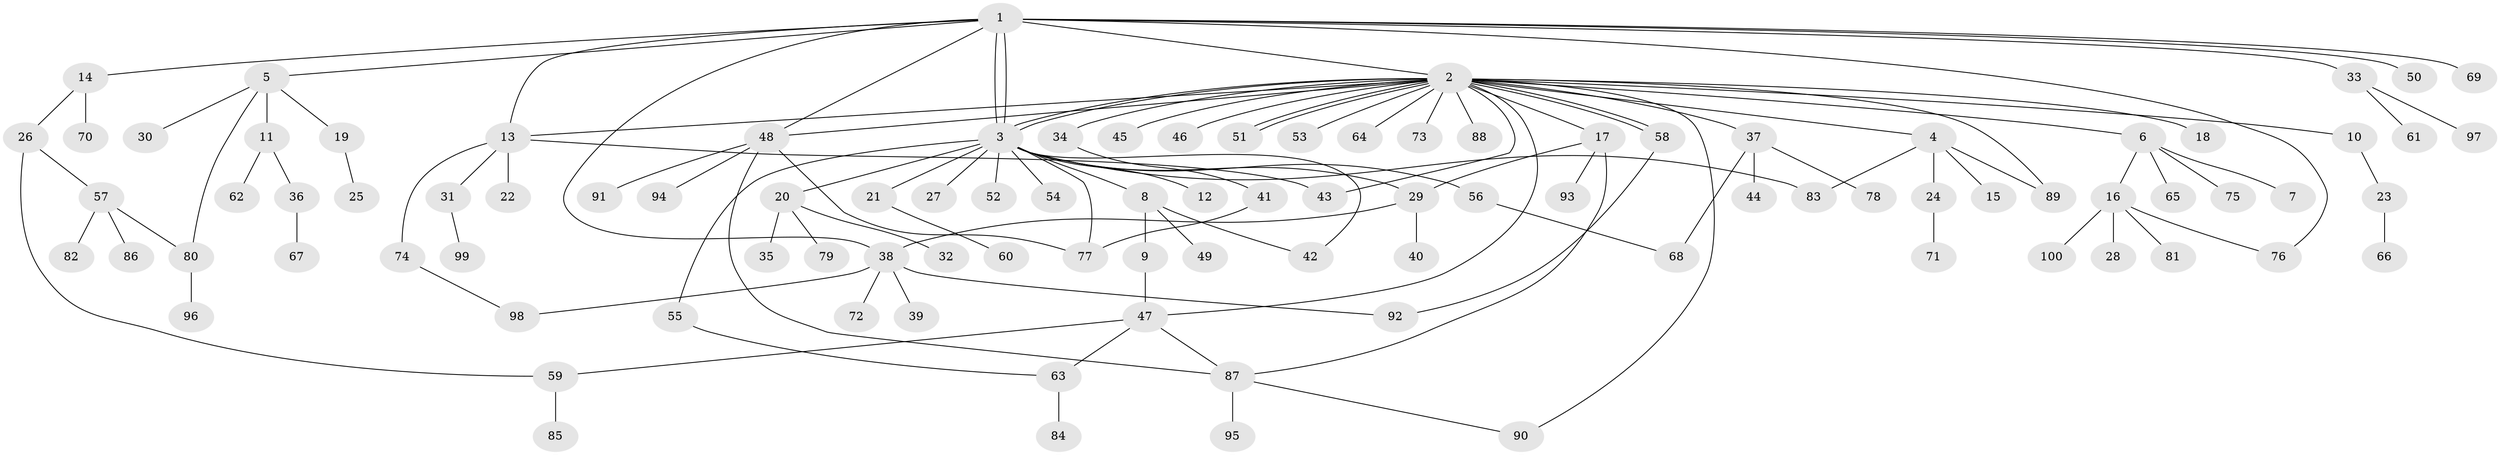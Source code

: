 // Generated by graph-tools (version 1.1) at 2025/38/02/21/25 10:38:54]
// undirected, 100 vertices, 125 edges
graph export_dot {
graph [start="1"]
  node [color=gray90,style=filled];
  1;
  2;
  3;
  4;
  5;
  6;
  7;
  8;
  9;
  10;
  11;
  12;
  13;
  14;
  15;
  16;
  17;
  18;
  19;
  20;
  21;
  22;
  23;
  24;
  25;
  26;
  27;
  28;
  29;
  30;
  31;
  32;
  33;
  34;
  35;
  36;
  37;
  38;
  39;
  40;
  41;
  42;
  43;
  44;
  45;
  46;
  47;
  48;
  49;
  50;
  51;
  52;
  53;
  54;
  55;
  56;
  57;
  58;
  59;
  60;
  61;
  62;
  63;
  64;
  65;
  66;
  67;
  68;
  69;
  70;
  71;
  72;
  73;
  74;
  75;
  76;
  77;
  78;
  79;
  80;
  81;
  82;
  83;
  84;
  85;
  86;
  87;
  88;
  89;
  90;
  91;
  92;
  93;
  94;
  95;
  96;
  97;
  98;
  99;
  100;
  1 -- 2;
  1 -- 3;
  1 -- 3;
  1 -- 5;
  1 -- 13;
  1 -- 14;
  1 -- 33;
  1 -- 38;
  1 -- 48;
  1 -- 50;
  1 -- 69;
  1 -- 76;
  2 -- 3;
  2 -- 3;
  2 -- 4;
  2 -- 6;
  2 -- 10;
  2 -- 13;
  2 -- 17;
  2 -- 18;
  2 -- 34;
  2 -- 37;
  2 -- 43;
  2 -- 45;
  2 -- 46;
  2 -- 47;
  2 -- 48;
  2 -- 51;
  2 -- 51;
  2 -- 53;
  2 -- 58;
  2 -- 58;
  2 -- 64;
  2 -- 73;
  2 -- 88;
  2 -- 89;
  2 -- 90;
  3 -- 8;
  3 -- 12;
  3 -- 20;
  3 -- 21;
  3 -- 27;
  3 -- 29;
  3 -- 42;
  3 -- 52;
  3 -- 54;
  3 -- 55;
  3 -- 56;
  3 -- 77;
  3 -- 83;
  4 -- 15;
  4 -- 24;
  4 -- 83;
  4 -- 89;
  5 -- 11;
  5 -- 19;
  5 -- 30;
  5 -- 80;
  6 -- 7;
  6 -- 16;
  6 -- 65;
  6 -- 75;
  8 -- 9;
  8 -- 42;
  8 -- 49;
  9 -- 47;
  10 -- 23;
  11 -- 36;
  11 -- 62;
  13 -- 22;
  13 -- 31;
  13 -- 43;
  13 -- 74;
  14 -- 26;
  14 -- 70;
  16 -- 28;
  16 -- 76;
  16 -- 81;
  16 -- 100;
  17 -- 29;
  17 -- 87;
  17 -- 93;
  19 -- 25;
  20 -- 32;
  20 -- 35;
  20 -- 79;
  21 -- 60;
  23 -- 66;
  24 -- 71;
  26 -- 57;
  26 -- 59;
  29 -- 38;
  29 -- 40;
  31 -- 99;
  33 -- 61;
  33 -- 97;
  34 -- 41;
  36 -- 67;
  37 -- 44;
  37 -- 68;
  37 -- 78;
  38 -- 39;
  38 -- 72;
  38 -- 92;
  38 -- 98;
  41 -- 77;
  47 -- 59;
  47 -- 63;
  47 -- 87;
  48 -- 77;
  48 -- 87;
  48 -- 91;
  48 -- 94;
  55 -- 63;
  56 -- 68;
  57 -- 80;
  57 -- 82;
  57 -- 86;
  58 -- 92;
  59 -- 85;
  63 -- 84;
  74 -- 98;
  80 -- 96;
  87 -- 90;
  87 -- 95;
}
